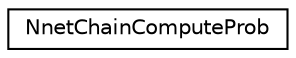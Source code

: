 digraph "Graphical Class Hierarchy"
{
  edge [fontname="Helvetica",fontsize="10",labelfontname="Helvetica",labelfontsize="10"];
  node [fontname="Helvetica",fontsize="10",shape=record];
  rankdir="LR";
  Node0 [label="NnetChainComputeProb",height=0.2,width=0.4,color="black", fillcolor="white", style="filled",URL="$classkaldi_1_1nnet3_1_1NnetChainComputeProb.html",tooltip="This class is for computing objective-function values in a nnet3+chain setup, for diagnostics..."];
}
